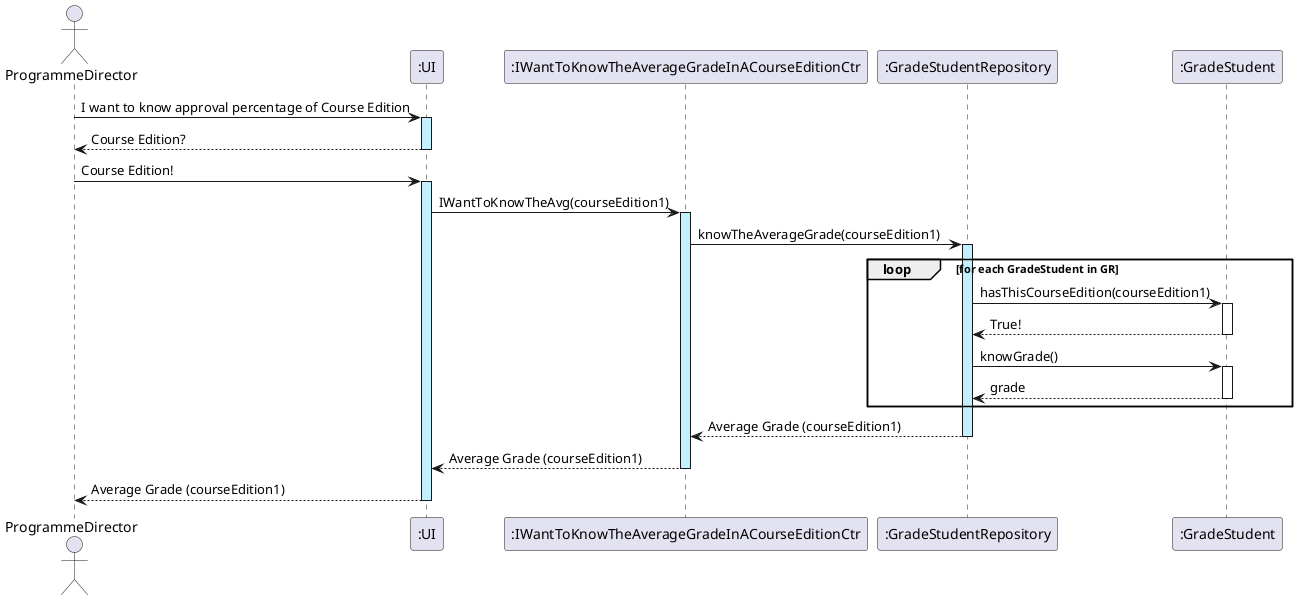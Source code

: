 @startuml
actor ProgrammeDirector
participant ":UI" as UI
participant ":IWantToKnowTheAverageGradeInACourseEditionCtr" as KA
participant ":GradeStudentRepository" as GR
participant ":GradeStudent" as GradeStudent


ProgrammeDirector -> UI ++ #application: I want to know approval percentage of Course Edition
UI --> ProgrammeDirector -- : Course Edition?
ProgrammeDirector -> UI ++ #application: Course Edition!
UI -> KA ++ #application : IWantToKnowTheAvg(courseEdition1)
KA -> GR ++ #application : knowTheAverageGrade(courseEdition1)



loop for each GradeStudent in GR
    GR -> GradeStudent : hasThisCourseEdition(courseEdition1)
    activate GradeStudent
    GradeStudent --> GR : True!
    deactivate GradeStudent

    GR -> GradeStudent : knowGrade()
    activate GradeStudent
    GradeStudent --> GR : grade
    deactivate GradeStudent
end


GR --> KA --: Average Grade (courseEdition1)
KA --> UI --: Average Grade (courseEdition1)
UI --> ProgrammeDirector --: Average Grade (courseEdition1)

@enduml